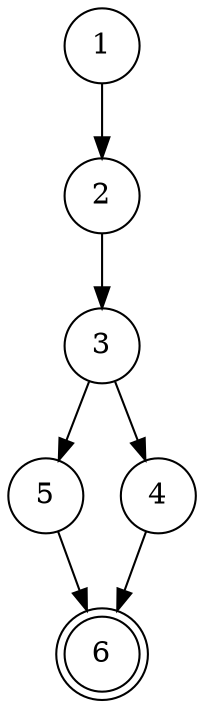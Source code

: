 digraph gfc { 
node [shape = circle] 1;
/* definition of necessidade at 1 */ 
/* definition of data at 1 */ 
/* definition of data_size at 1 */ 
node [shape = doublecircle] 6;
node [shape = circle] 2;
/* cusage of necessidade at 2 */ 
node [shape = circle] 3;
/* pusage of necessidade at 3 */ 
node [shape = circle] 5;
node [shape = circle] 4;
1 -> 2;
2 -> 3;
3 -> 4;
3 -> 5;
5 -> 6;
4 -> 6;
 } 
